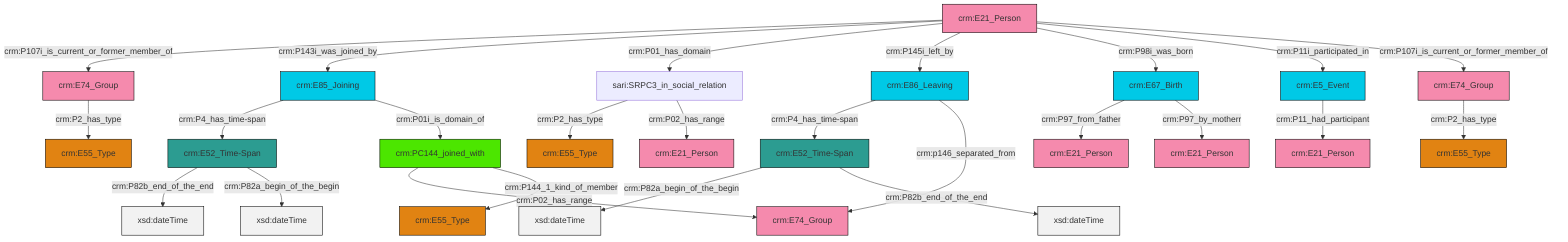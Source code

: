 graph TD
classDef Literal fill:#f2f2f2,stroke:#000000;
classDef CRM_Entity fill:#FFFFFF,stroke:#000000;
classDef Temporal_Entity fill:#00C9E6, stroke:#000000;
classDef Type fill:#E18312, stroke:#000000;
classDef Time-Span fill:#2C9C91, stroke:#000000;
classDef Appellation fill:#FFEB7F, stroke:#000000;
classDef Place fill:#008836, stroke:#000000;
classDef Persistent_Item fill:#B266B2, stroke:#000000;
classDef Conceptual_Object fill:#FFD700, stroke:#000000;
classDef Physical_Thing fill:#D2B48C, stroke:#000000;
classDef Actor fill:#f58aad, stroke:#000000;
classDef PC_Classes fill:#4ce600, stroke:#000000;
classDef Multi fill:#cccccc,stroke:#000000;

0["crm:E21_Person"]:::Actor -->|crm:P107i_is_current_or_former_member_of| 1["crm:E74_Group"]:::Actor
0["crm:E21_Person"]:::Actor -->|crm:P143i_was_joined_by| 2["crm:E85_Joining"]:::Temporal_Entity
2["crm:E85_Joining"]:::Temporal_Entity -->|crm:P4_has_time-span| 3["crm:E52_Time-Span"]:::Time-Span
6["sari:SRPC3_in_social_relation"]:::Default -->|crm:P2_has_type| 7["crm:E55_Type"]:::Type
11["crm:E52_Time-Span"]:::Time-Span -->|crm:P82a_begin_of_the_begin| 12[xsd:dateTime]:::Literal
0["crm:E21_Person"]:::Actor -->|crm:P01_has_domain| 6["sari:SRPC3_in_social_relation"]:::Default
11["crm:E52_Time-Span"]:::Time-Span -->|crm:P82b_end_of_the_end| 16[xsd:dateTime]:::Literal
6["sari:SRPC3_in_social_relation"]:::Default -->|crm:P02_has_range| 21["crm:E21_Person"]:::Actor
3["crm:E52_Time-Span"]:::Time-Span -->|crm:P82b_end_of_the_end| 23[xsd:dateTime]:::Literal
0["crm:E21_Person"]:::Actor -->|crm:P145i_left_by| 25["crm:E86_Leaving"]:::Temporal_Entity
0["crm:E21_Person"]:::Actor -->|crm:P98i_was_born| 29["crm:E67_Birth"]:::Temporal_Entity
25["crm:E86_Leaving"]:::Temporal_Entity -->|crm:P4_has_time-span| 11["crm:E52_Time-Span"]:::Time-Span
1["crm:E74_Group"]:::Actor -->|crm:P2_has_type| 4["crm:E55_Type"]:::Type
17["crm:PC144_joined_with"]:::PC_Classes -->|crm:P02_has_range| 27["crm:E74_Group"]:::Actor
34["crm:E74_Group"]:::Actor -->|crm:P2_has_type| 36["crm:E55_Type"]:::Type
25["crm:E86_Leaving"]:::Temporal_Entity -->|crm:p146_separated_from| 27["crm:E74_Group"]:::Actor
17["crm:PC144_joined_with"]:::PC_Classes -->|crm:P144_1_kind_of_member| 9["crm:E55_Type"]:::Type
3["crm:E52_Time-Span"]:::Time-Span -->|crm:P82a_begin_of_the_begin| 43[xsd:dateTime]:::Literal
44["crm:E5_Event"]:::Temporal_Entity -->|crm:P11_had_participant| 41["crm:E21_Person"]:::Actor
2["crm:E85_Joining"]:::Temporal_Entity -->|crm:P01i_is_domain_of| 17["crm:PC144_joined_with"]:::PC_Classes
29["crm:E67_Birth"]:::Temporal_Entity -->|crm:P97_from_father| 14["crm:E21_Person"]:::Actor
29["crm:E67_Birth"]:::Temporal_Entity -->|crm:P97_by_motherr| 31["crm:E21_Person"]:::Actor
0["crm:E21_Person"]:::Actor -->|crm:P11i_participated_in| 44["crm:E5_Event"]:::Temporal_Entity
0["crm:E21_Person"]:::Actor -->|crm:P107i_is_current_or_former_member_of| 34["crm:E74_Group"]:::Actor